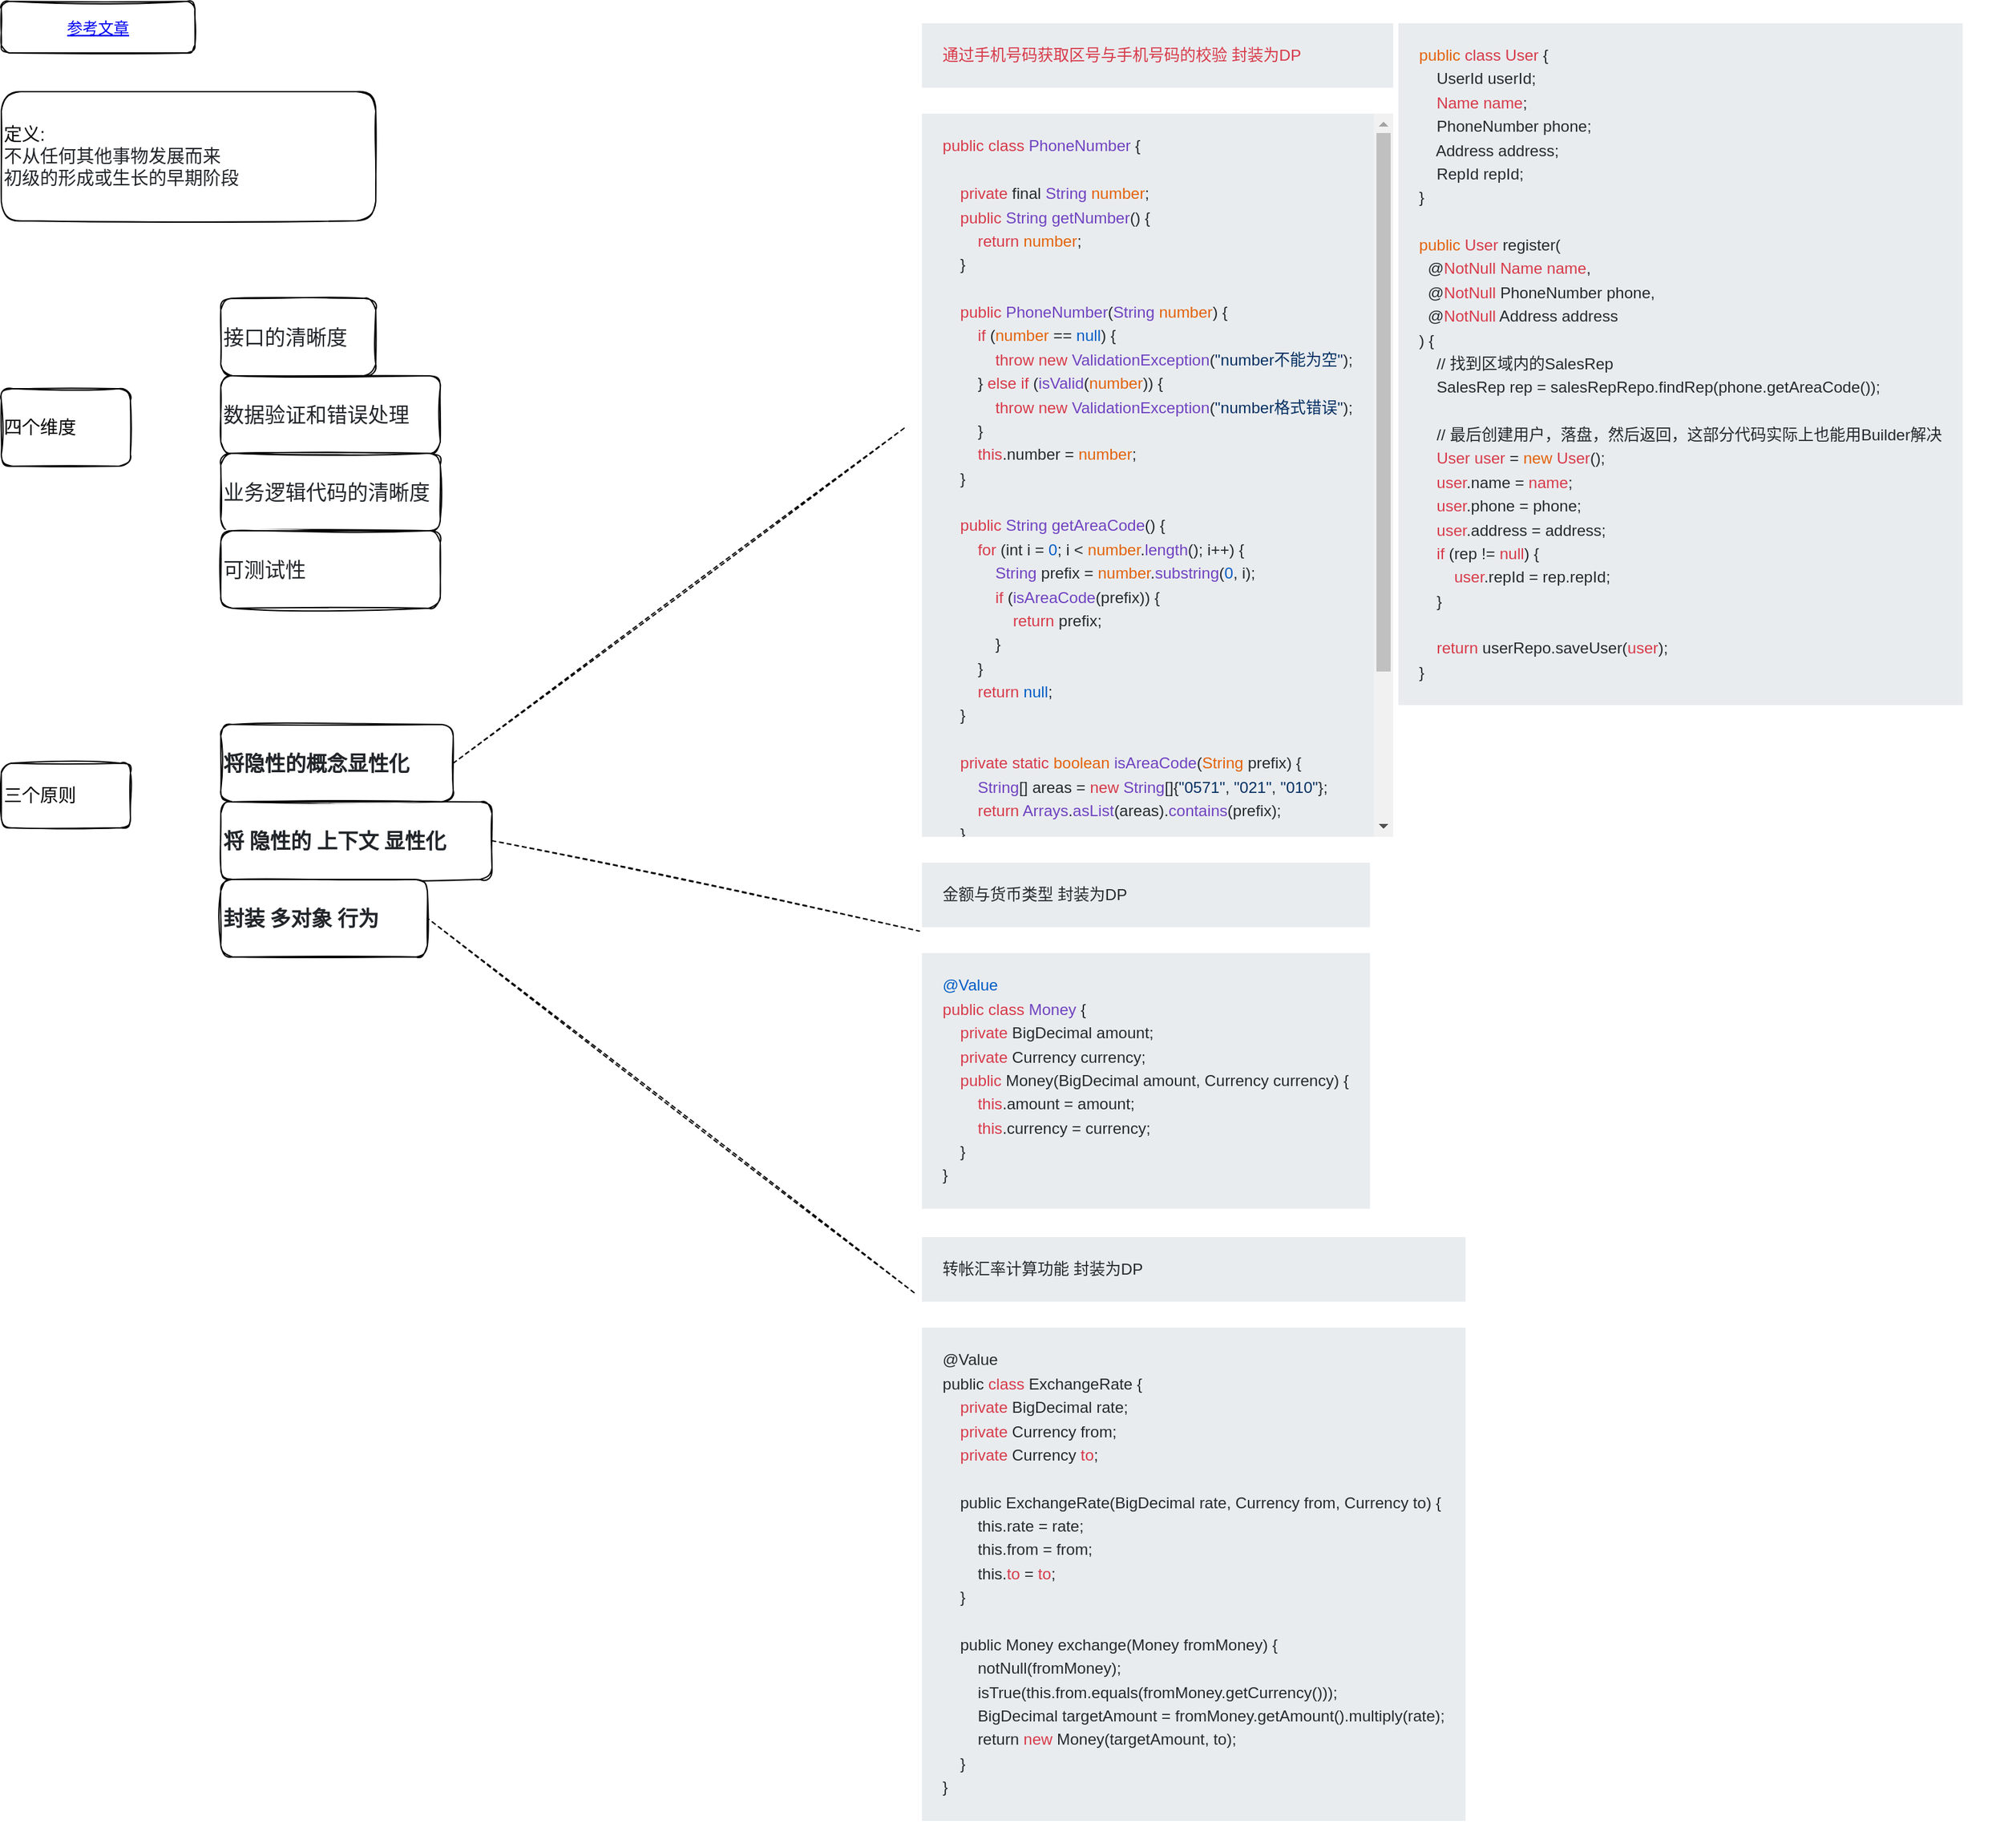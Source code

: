 <mxfile version="20.0.4" type="github">
  <diagram id="o0IBLR_WmbubAZ78KdnO" name="Domain Primitive">
    <mxGraphModel dx="946" dy="614" grid="1" gridSize="10" guides="1" tooltips="1" connect="1" arrows="1" fold="1" page="1" pageScale="1" pageWidth="827" pageHeight="1169" math="0" shadow="0">
      <root>
        <mxCell id="0" />
        <mxCell id="1" parent="0" />
        <UserObject label="参考文章" link="https://segmentfault.com/a/1190000020270851" id="xhAw2geh87z7_WKdA8rC-1">
          <mxCell style="fontColor=#0000EE;fontStyle=4;rounded=1;overflow=hidden;spacing=10;sketch=1;" vertex="1" parent="1">
            <mxGeometry x="130" y="90" width="150" height="40" as="geometry" />
          </mxCell>
        </UserObject>
        <mxCell id="xhAw2geh87z7_WKdA8rC-2" value="定义:&lt;br style=&quot;font-size: 14px;&quot;&gt;&lt;span style=&quot;color: rgb(33, 37, 41); font-size: 14px; background-color: rgb(255, 255, 255);&quot;&gt;不从任何其他事物发展而来&amp;nbsp;&lt;/span&gt;&lt;br style=&quot;box-sizing: border-box; color: rgb(33, 37, 41); font-size: 14px; background-color: rgb(255, 255, 255);&quot;&gt;&lt;span style=&quot;color: rgb(33, 37, 41); font-size: 14px; background-color: rgb(255, 255, 255);&quot;&gt;初级的形成或生长的早期阶段&lt;/span&gt;" style="rounded=1;whiteSpace=wrap;html=1;sketch=1;fontFamily=Helvetica;fontSize=14;align=left;" vertex="1" parent="1">
          <mxGeometry x="130" y="160" width="290" height="100" as="geometry" />
        </mxCell>
        <mxCell id="xhAw2geh87z7_WKdA8rC-4" value="三个原则" style="rounded=1;whiteSpace=wrap;html=1;sketch=1;fontFamily=Helvetica;fontSize=14;align=left;" vertex="1" parent="1">
          <mxGeometry x="130" y="680" width="100" height="50" as="geometry" />
        </mxCell>
        <mxCell id="xhAw2geh87z7_WKdA8rC-6" value="四个维度" style="rounded=1;whiteSpace=wrap;html=1;sketch=1;fontFamily=Helvetica;fontSize=14;align=left;" vertex="1" parent="1">
          <mxGeometry x="130" y="390" width="100" height="60" as="geometry" />
        </mxCell>
        <mxCell id="xhAw2geh87z7_WKdA8rC-9" value="&lt;meta charset=&quot;utf-8&quot;&gt;&lt;span style=&quot;color: rgb(33, 37, 41); font-family: system-ui, -apple-system, &amp;quot;Segoe UI&amp;quot;, Roboto, &amp;quot;Helvetica Neue&amp;quot;, Arial, &amp;quot;Noto Sans&amp;quot;, &amp;quot;Liberation Sans&amp;quot;, sans-serif, &amp;quot;Apple Color Emoji&amp;quot;, &amp;quot;Segoe UI Emoji&amp;quot;, &amp;quot;Segoe UI Symbol&amp;quot;, &amp;quot;Noto Color Emoji&amp;quot;; font-size: 16px; font-style: normal; font-variant-ligatures: normal; font-variant-caps: normal; font-weight: 400; letter-spacing: normal; orphans: 2; text-align: start; text-indent: 0px; text-transform: none; widows: 2; word-spacing: 0px; -webkit-text-stroke-width: 0px; background-color: rgb(255, 255, 255); text-decoration-thickness: initial; text-decoration-style: initial; text-decoration-color: initial; float: none; display: inline !important;&quot;&gt;接口的清晰度&lt;/span&gt;" style="whiteSpace=wrap;html=1;fontSize=14;align=left;rounded=1;sketch=1;" vertex="1" parent="1">
          <mxGeometry x="300" y="320" width="120" height="60" as="geometry" />
        </mxCell>
        <mxCell id="xhAw2geh87z7_WKdA8rC-13" value="&lt;span style=&quot;color: rgb(33, 37, 41); font-family: system-ui, -apple-system, &amp;quot;Segoe UI&amp;quot;, Roboto, &amp;quot;Helvetica Neue&amp;quot;, Arial, &amp;quot;Noto Sans&amp;quot;, &amp;quot;Liberation Sans&amp;quot;, sans-serif, &amp;quot;Apple Color Emoji&amp;quot;, &amp;quot;Segoe UI Emoji&amp;quot;, &amp;quot;Segoe UI Symbol&amp;quot;, &amp;quot;Noto Color Emoji&amp;quot;; font-size: 16px; background-color: rgb(255, 255, 255);&quot;&gt;数据验证和错误处理&lt;/span&gt;" style="whiteSpace=wrap;html=1;fontSize=14;align=left;rounded=1;sketch=1;" vertex="1" parent="1">
          <mxGeometry x="300" y="380" width="170" height="60" as="geometry" />
        </mxCell>
        <mxCell id="xhAw2geh87z7_WKdA8rC-15" value="&lt;span style=&quot;color: rgb(33, 37, 41); font-family: system-ui, -apple-system, &amp;quot;Segoe UI&amp;quot;, Roboto, &amp;quot;Helvetica Neue&amp;quot;, Arial, &amp;quot;Noto Sans&amp;quot;, &amp;quot;Liberation Sans&amp;quot;, sans-serif, &amp;quot;Apple Color Emoji&amp;quot;, &amp;quot;Segoe UI Emoji&amp;quot;, &amp;quot;Segoe UI Symbol&amp;quot;, &amp;quot;Noto Color Emoji&amp;quot;; font-size: 16px; background-color: rgb(255, 255, 255);&quot;&gt;业务逻辑代码的清晰度&lt;/span&gt;" style="whiteSpace=wrap;html=1;fontSize=14;align=left;rounded=1;sketch=1;" vertex="1" parent="1">
          <mxGeometry x="300" y="440" width="170" height="60" as="geometry" />
        </mxCell>
        <mxCell id="xhAw2geh87z7_WKdA8rC-16" value="&lt;font face=&quot;system-ui, -apple-system, Segoe UI, Roboto, Helvetica Neue, Arial, Noto Sans, Liberation Sans, sans-serif, Apple Color Emoji, Segoe UI Emoji, Segoe UI Symbol, Noto Color Emoji&quot; color=&quot;#212529&quot;&gt;&lt;span style=&quot;font-size: 16px;&quot;&gt;可测试性&lt;/span&gt;&lt;/font&gt;" style="whiteSpace=wrap;html=1;fontSize=14;align=left;rounded=1;sketch=1;" vertex="1" parent="1">
          <mxGeometry x="300" y="500" width="170" height="60" as="geometry" />
        </mxCell>
        <mxCell id="xhAw2geh87z7_WKdA8rC-18" value="&lt;span style=&quot;box-sizing: border-box; font-weight: bolder; color: rgb(33, 37, 41); font-family: system-ui, -apple-system, &amp;quot;Segoe UI&amp;quot;, Roboto, &amp;quot;Helvetica Neue&amp;quot;, Arial, &amp;quot;Noto Sans&amp;quot;, &amp;quot;Liberation Sans&amp;quot;, sans-serif, &amp;quot;Apple Color Emoji&amp;quot;, &amp;quot;Segoe UI Emoji&amp;quot;, &amp;quot;Segoe UI Symbol&amp;quot;, &amp;quot;Noto Color Emoji&amp;quot;; font-size: 16px; background-color: rgb(255, 255, 255);&quot;&gt;将隐性的概念显性化&lt;/span&gt;" style="whiteSpace=wrap;html=1;fontSize=14;align=left;rounded=1;sketch=1;" vertex="1" parent="1">
          <mxGeometry x="300" y="650" width="180" height="60" as="geometry" />
        </mxCell>
        <mxCell id="xhAw2geh87z7_WKdA8rC-23" value="&lt;pre style=&quot;box-sizing: border-box; font-family: var(--bs-font-monospace); font-size: 0.875em; direction: ltr; unicode-bidi: bidi-override; display: block; margin-bottom: 1.25rem; overflow: auto; background: rgb(233, 236, 239); padding: 1rem; max-height: 35rem; line-height: 1.5; position: relative; font-style: normal; font-variant-ligatures: normal; font-variant-caps: normal; font-weight: 400; letter-spacing: normal; orphans: 2; text-align: start; text-indent: 0px; text-transform: none; widows: 2; word-spacing: 0px; -webkit-text-stroke-width: 0px; text-decoration-thickness: initial; text-decoration-style: initial; text-decoration-color: initial; margin-top: 0px !important;&quot; class=&quot;hljs language-typescript&quot;&gt;&lt;font color=&quot;#d73a49&quot;&gt;通过手机号码获取区号与手机号码的校验 封装为DP&lt;/font&gt;&lt;/pre&gt;&lt;pre style=&quot;box-sizing: border-box; font-family: var(--bs-font-monospace); font-size: 0.875em; direction: ltr; unicode-bidi: bidi-override; display: block; margin-top: 0px !important; margin-bottom: 1.25rem; overflow: auto; color: rgb(36, 41, 46); background: rgb(233, 236, 239); padding: 1rem; max-height: 35rem; line-height: 1.5; position: relative; font-style: normal; font-variant-ligatures: normal; font-variant-caps: normal; font-weight: 400; letter-spacing: normal; orphans: 2; text-align: start; text-indent: 0px; text-transform: none; widows: 2; word-spacing: 0px; -webkit-text-stroke-width: 0px; text-decoration-thickness: initial; text-decoration-style: initial; text-decoration-color: initial;&quot; class=&quot;hljs language-typescript&quot;&gt;&lt;span style=&quot;box-sizing: border-box; color: rgb(215, 58, 73);&quot; class=&quot;hljs-keyword&quot;&gt;public&lt;/span&gt; &lt;span style=&quot;box-sizing: border-box; color: rgb(215, 58, 73);&quot; class=&quot;hljs-keyword&quot;&gt;class&lt;/span&gt; &lt;span style=&quot;box-sizing: border-box; color: rgb(111, 66, 193);&quot; class=&quot;hljs-title class_&quot;&gt;PhoneNumber&lt;/span&gt; {&lt;br&gt;&lt;br&gt;    &lt;span style=&quot;box-sizing: border-box; color: rgb(215, 58, 73);&quot; class=&quot;hljs-keyword&quot;&gt;private&lt;/span&gt; final &lt;span style=&quot;box-sizing: border-box; color: rgb(111, 66, 193);&quot; class=&quot;hljs-title class_&quot;&gt;String&lt;/span&gt; &lt;span style=&quot;box-sizing: border-box; color: rgb(227, 98, 9);&quot; class=&quot;hljs-built_in&quot;&gt;number&lt;/span&gt;;&lt;br&gt;    &lt;span style=&quot;box-sizing: border-box; color: rgb(215, 58, 73);&quot; class=&quot;hljs-keyword&quot;&gt;public&lt;/span&gt; &lt;span style=&quot;box-sizing: border-box; color: rgb(111, 66, 193);&quot; class=&quot;hljs-title class_&quot;&gt;String&lt;/span&gt; &lt;span style=&quot;box-sizing: border-box; color: rgb(111, 66, 193);&quot; class=&quot;hljs-title function_&quot;&gt;getNumber&lt;/span&gt;(&lt;span style=&quot;box-sizing: border-box;&quot; class=&quot;hljs-params&quot;&gt;&lt;/span&gt;) {&lt;br&gt;        &lt;span style=&quot;box-sizing: border-box; color: rgb(215, 58, 73);&quot; class=&quot;hljs-keyword&quot;&gt;return&lt;/span&gt; &lt;span style=&quot;box-sizing: border-box; color: rgb(227, 98, 9);&quot; class=&quot;hljs-built_in&quot;&gt;number&lt;/span&gt;;&lt;br&gt;    }&lt;br&gt;&lt;br&gt;    &lt;span style=&quot;box-sizing: border-box; color: rgb(215, 58, 73);&quot; class=&quot;hljs-keyword&quot;&gt;public&lt;/span&gt; &lt;span style=&quot;box-sizing: border-box; color: rgb(111, 66, 193);&quot; class=&quot;hljs-title class_&quot;&gt;PhoneNumber&lt;/span&gt;(&lt;span style=&quot;box-sizing: border-box; color: rgb(111, 66, 193);&quot; class=&quot;hljs-title class_&quot;&gt;String&lt;/span&gt; &lt;span style=&quot;box-sizing: border-box; color: rgb(227, 98, 9);&quot; class=&quot;hljs-built_in&quot;&gt;number&lt;/span&gt;) {&lt;br&gt;        &lt;span style=&quot;box-sizing: border-box; color: rgb(215, 58, 73);&quot; class=&quot;hljs-keyword&quot;&gt;if&lt;/span&gt; (&lt;span style=&quot;box-sizing: border-box; color: rgb(227, 98, 9);&quot; class=&quot;hljs-built_in&quot;&gt;number&lt;/span&gt; == &lt;span style=&quot;box-sizing: border-box; color: rgb(0, 92, 197);&quot; class=&quot;hljs-literal&quot;&gt;null&lt;/span&gt;) {&lt;br&gt;            &lt;span style=&quot;box-sizing: border-box; color: rgb(215, 58, 73);&quot; class=&quot;hljs-keyword&quot;&gt;throw&lt;/span&gt; &lt;span style=&quot;box-sizing: border-box; color: rgb(215, 58, 73);&quot; class=&quot;hljs-keyword&quot;&gt;new&lt;/span&gt; &lt;span style=&quot;box-sizing: border-box; color: rgb(111, 66, 193);&quot; class=&quot;hljs-title class_&quot;&gt;ValidationException&lt;/span&gt;(&lt;span style=&quot;box-sizing: border-box; color: rgb(3, 47, 98);&quot; class=&quot;hljs-string&quot;&gt;&quot;number不能为空&quot;&lt;/span&gt;);&lt;br&gt;        } &lt;span style=&quot;box-sizing: border-box; color: rgb(215, 58, 73);&quot; class=&quot;hljs-keyword&quot;&gt;else&lt;/span&gt; &lt;span style=&quot;box-sizing: border-box; color: rgb(215, 58, 73);&quot; class=&quot;hljs-keyword&quot;&gt;if&lt;/span&gt; (&lt;span style=&quot;box-sizing: border-box; color: rgb(111, 66, 193);&quot; class=&quot;hljs-title function_&quot;&gt;isValid&lt;/span&gt;(&lt;span style=&quot;box-sizing: border-box; color: rgb(227, 98, 9);&quot; class=&quot;hljs-built_in&quot;&gt;number&lt;/span&gt;)) {&lt;br&gt;            &lt;span style=&quot;box-sizing: border-box; color: rgb(215, 58, 73);&quot; class=&quot;hljs-keyword&quot;&gt;throw&lt;/span&gt; &lt;span style=&quot;box-sizing: border-box; color: rgb(215, 58, 73);&quot; class=&quot;hljs-keyword&quot;&gt;new&lt;/span&gt; &lt;span style=&quot;box-sizing: border-box; color: rgb(111, 66, 193);&quot; class=&quot;hljs-title class_&quot;&gt;ValidationException&lt;/span&gt;(&lt;span style=&quot;box-sizing: border-box; color: rgb(3, 47, 98);&quot; class=&quot;hljs-string&quot;&gt;&quot;number格式错误&quot;&lt;/span&gt;);&lt;br&gt;        }&lt;br&gt;        &lt;span style=&quot;box-sizing: border-box; color: rgb(215, 58, 73);&quot; class=&quot;hljs-variable language_&quot;&gt;this&lt;/span&gt;.&lt;span style=&quot;box-sizing: border-box;&quot; class=&quot;hljs-property&quot;&gt;number&lt;/span&gt; = &lt;span style=&quot;box-sizing: border-box; color: rgb(227, 98, 9);&quot; class=&quot;hljs-built_in&quot;&gt;number&lt;/span&gt;;&lt;br&gt;    }&lt;br&gt;&lt;br&gt;    &lt;span style=&quot;box-sizing: border-box; color: rgb(215, 58, 73);&quot; class=&quot;hljs-keyword&quot;&gt;public&lt;/span&gt; &lt;span style=&quot;box-sizing: border-box; color: rgb(111, 66, 193);&quot; class=&quot;hljs-title class_&quot;&gt;String&lt;/span&gt; &lt;span style=&quot;box-sizing: border-box; color: rgb(111, 66, 193);&quot; class=&quot;hljs-title function_&quot;&gt;getAreaCode&lt;/span&gt;(&lt;span style=&quot;box-sizing: border-box;&quot; class=&quot;hljs-params&quot;&gt;&lt;/span&gt;) {&lt;br&gt;        &lt;span style=&quot;box-sizing: border-box; color: rgb(215, 58, 73);&quot; class=&quot;hljs-keyword&quot;&gt;for&lt;/span&gt; (int i = &lt;span style=&quot;box-sizing: border-box; color: rgb(0, 92, 197);&quot; class=&quot;hljs-number&quot;&gt;0&lt;/span&gt;; i &amp;lt; &lt;span style=&quot;box-sizing: border-box; color: rgb(227, 98, 9);&quot; class=&quot;hljs-built_in&quot;&gt;number&lt;/span&gt;.&lt;span style=&quot;box-sizing: border-box; color: rgb(111, 66, 193);&quot; class=&quot;hljs-title function_&quot;&gt;length&lt;/span&gt;(); i++) {&lt;br&gt;            &lt;span style=&quot;box-sizing: border-box; color: rgb(111, 66, 193);&quot; class=&quot;hljs-title class_&quot;&gt;String&lt;/span&gt; prefix = &lt;span style=&quot;box-sizing: border-box; color: rgb(227, 98, 9);&quot; class=&quot;hljs-built_in&quot;&gt;number&lt;/span&gt;.&lt;span style=&quot;box-sizing: border-box; color: rgb(111, 66, 193);&quot; class=&quot;hljs-title function_&quot;&gt;substring&lt;/span&gt;(&lt;span style=&quot;box-sizing: border-box; color: rgb(0, 92, 197);&quot; class=&quot;hljs-number&quot;&gt;0&lt;/span&gt;, i);&lt;br&gt;            &lt;span style=&quot;box-sizing: border-box; color: rgb(215, 58, 73);&quot; class=&quot;hljs-keyword&quot;&gt;if&lt;/span&gt; (&lt;span style=&quot;box-sizing: border-box; color: rgb(111, 66, 193);&quot; class=&quot;hljs-title function_&quot;&gt;isAreaCode&lt;/span&gt;(prefix)) {&lt;br&gt;                &lt;span style=&quot;box-sizing: border-box; color: rgb(215, 58, 73);&quot; class=&quot;hljs-keyword&quot;&gt;return&lt;/span&gt; prefix;&lt;br&gt;            }&lt;br&gt;        }&lt;br&gt;        &lt;span style=&quot;box-sizing: border-box; color: rgb(215, 58, 73);&quot; class=&quot;hljs-keyword&quot;&gt;return&lt;/span&gt; &lt;span style=&quot;box-sizing: border-box; color: rgb(0, 92, 197);&quot; class=&quot;hljs-literal&quot;&gt;null&lt;/span&gt;;&lt;br&gt;    }&lt;br&gt;&lt;br&gt;    &lt;span style=&quot;box-sizing: border-box; color: rgb(215, 58, 73);&quot; class=&quot;hljs-keyword&quot;&gt;private&lt;/span&gt; &lt;span style=&quot;box-sizing: border-box; color: rgb(215, 58, 73);&quot; class=&quot;hljs-keyword&quot;&gt;static&lt;/span&gt; &lt;span style=&quot;box-sizing: border-box; color: rgb(227, 98, 9);&quot; class=&quot;hljs-built_in&quot;&gt;boolean&lt;/span&gt; &lt;span style=&quot;box-sizing: border-box; color: rgb(111, 66, 193);&quot; class=&quot;hljs-title function_&quot;&gt;isAreaCode&lt;/span&gt;(&lt;span style=&quot;box-sizing: border-box;&quot; class=&quot;hljs-params&quot;&gt;&lt;span style=&quot;box-sizing: border-box; color: rgb(227, 98, 9);&quot; class=&quot;hljs-built_in&quot;&gt;String&lt;/span&gt; prefix&lt;/span&gt;) {&lt;br&gt;        &lt;span style=&quot;box-sizing: border-box; color: rgb(111, 66, 193);&quot; class=&quot;hljs-title class_&quot;&gt;String&lt;/span&gt;[] areas = &lt;span style=&quot;box-sizing: border-box; color: rgb(215, 58, 73);&quot; class=&quot;hljs-keyword&quot;&gt;new&lt;/span&gt; &lt;span style=&quot;box-sizing: border-box; color: rgb(111, 66, 193);&quot; class=&quot;hljs-title class_&quot;&gt;String&lt;/span&gt;[]{&lt;span style=&quot;box-sizing: border-box; color: rgb(3, 47, 98);&quot; class=&quot;hljs-string&quot;&gt;&quot;0571&quot;&lt;/span&gt;, &lt;span style=&quot;box-sizing: border-box; color: rgb(3, 47, 98);&quot; class=&quot;hljs-string&quot;&gt;&quot;021&quot;&lt;/span&gt;, &lt;span style=&quot;box-sizing: border-box; color: rgb(3, 47, 98);&quot; class=&quot;hljs-string&quot;&gt;&quot;010&quot;&lt;/span&gt;};&lt;br&gt;        &lt;span style=&quot;box-sizing: border-box; color: rgb(215, 58, 73);&quot; class=&quot;hljs-keyword&quot;&gt;return&lt;/span&gt; &lt;span style=&quot;box-sizing: border-box; color: rgb(111, 66, 193);&quot; class=&quot;hljs-title class_&quot;&gt;Arrays&lt;/span&gt;.&lt;span style=&quot;box-sizing: border-box; color: rgb(111, 66, 193);&quot; class=&quot;hljs-title function_&quot;&gt;asList&lt;/span&gt;(areas).&lt;span style=&quot;box-sizing: border-box; color: rgb(111, 66, 193);&quot; class=&quot;hljs-title function_&quot;&gt;contains&lt;/span&gt;(prefix);&lt;br&gt;    }&lt;br&gt;&lt;br&gt;    &lt;span style=&quot;box-sizing: border-box; color: rgb(215, 58, 73);&quot; class=&quot;hljs-keyword&quot;&gt;public&lt;/span&gt; &lt;span style=&quot;box-sizing: border-box; color: rgb(215, 58, 73);&quot; class=&quot;hljs-keyword&quot;&gt;static&lt;/span&gt; &lt;span style=&quot;box-sizing: border-box; color: rgb(227, 98, 9);&quot; class=&quot;hljs-built_in&quot;&gt;boolean&lt;/span&gt; &lt;span style=&quot;box-sizing: border-box; color: rgb(111, 66, 193);&quot; class=&quot;hljs-title function_&quot;&gt;isValid&lt;/span&gt;(&lt;span style=&quot;box-sizing: border-box;&quot; class=&quot;hljs-params&quot;&gt;&lt;span style=&quot;box-sizing: border-box; color: rgb(227, 98, 9);&quot; class=&quot;hljs-built_in&quot;&gt;String&lt;/span&gt; &lt;span style=&quot;box-sizing: border-box; color: rgb(227, 98, 9);&quot; class=&quot;hljs-built_in&quot;&gt;number&lt;/span&gt;&lt;/span&gt;) {&lt;br&gt;        &lt;span style=&quot;box-sizing: border-box; color: rgb(111, 66, 193);&quot; class=&quot;hljs-title class_&quot;&gt;String&lt;/span&gt; pattern = &lt;span style=&quot;box-sizing: border-box; color: rgb(3, 47, 98);&quot; class=&quot;hljs-string&quot;&gt;&quot;^0?[1-9]{2,3}-?\\d{8}$&quot;&lt;/span&gt;;&lt;br&gt;        &lt;span style=&quot;box-sizing: border-box; color: rgb(215, 58, 73);&quot; class=&quot;hljs-keyword&quot;&gt;return&lt;/span&gt; &lt;span style=&quot;box-sizing: border-box; color: rgb(227, 98, 9);&quot; class=&quot;hljs-built_in&quot;&gt;number&lt;/span&gt;.&lt;span style=&quot;box-sizing: border-box; color: rgb(111, 66, 193);&quot; class=&quot;hljs-title function_&quot;&gt;matches&lt;/span&gt;(pattern);&lt;br&gt;    }&lt;br&gt;&lt;br&gt;}&lt;/pre&gt;" style="text;whiteSpace=wrap;html=1;fontSize=14;fontFamily=Helvetica;" vertex="1" parent="1">
          <mxGeometry x="841" y="100" width="400" height="600" as="geometry" />
        </mxCell>
        <mxCell id="xhAw2geh87z7_WKdA8rC-24" value="&lt;meta charset=&quot;utf-8&quot;&gt;&lt;pre style=&quot;box-sizing: border-box; font-family: var(--bs-font-monospace); font-size: 0.875em; direction: ltr; unicode-bidi: bidi-override; display: block; margin-top: 0px !important; margin-bottom: 1.25rem; overflow: auto; color: rgb(36, 41, 46); background: rgb(233, 236, 239); padding: 1rem; max-height: 35rem; line-height: 1.5; position: relative; font-style: normal; font-variant-ligatures: normal; font-variant-caps: normal; font-weight: 400; letter-spacing: normal; orphans: 2; text-align: start; text-indent: 0px; text-transform: none; widows: 2; word-spacing: 0px; -webkit-text-stroke-width: 0px; text-decoration-thickness: initial; text-decoration-style: initial; text-decoration-color: initial;&quot; class=&quot;hljs language-pgsql&quot;&gt;&lt;span style=&quot;box-sizing: border-box; color: rgb(227, 98, 9);&quot; class=&quot;hljs-built_in&quot;&gt;public&lt;/span&gt; &lt;span style=&quot;box-sizing: border-box; color: rgb(215, 58, 73);&quot; class=&quot;hljs-keyword&quot;&gt;class&lt;/span&gt; &lt;span style=&quot;box-sizing: border-box; color: rgb(215, 58, 73);&quot; class=&quot;hljs-keyword&quot;&gt;User&lt;/span&gt; {&#xa;    UserId userId;&#xa;    &lt;span style=&quot;box-sizing: border-box; color: rgb(215, 58, 73);&quot; class=&quot;hljs-type&quot;&gt;Name&lt;/span&gt; &lt;span style=&quot;box-sizing: border-box; color: rgb(215, 58, 73);&quot; class=&quot;hljs-type&quot;&gt;name&lt;/span&gt;;&#xa;    PhoneNumber phone;&#xa;    Address address;&#xa;    RepId repId;&#xa;}&#xa;&#xa;&lt;span style=&quot;box-sizing: border-box; color: rgb(227, 98, 9);&quot; class=&quot;hljs-built_in&quot;&gt;public&lt;/span&gt; &lt;span style=&quot;box-sizing: border-box; color: rgb(215, 58, 73);&quot; class=&quot;hljs-keyword&quot;&gt;User&lt;/span&gt; register(&#xa;  @&lt;span style=&quot;box-sizing: border-box; color: rgb(215, 58, 73);&quot; class=&quot;hljs-keyword&quot;&gt;NotNull&lt;/span&gt; &lt;span style=&quot;box-sizing: border-box; color: rgb(215, 58, 73);&quot; class=&quot;hljs-type&quot;&gt;Name&lt;/span&gt; &lt;span style=&quot;box-sizing: border-box; color: rgb(215, 58, 73);&quot; class=&quot;hljs-type&quot;&gt;name&lt;/span&gt;,&#xa;  @&lt;span style=&quot;box-sizing: border-box; color: rgb(215, 58, 73);&quot; class=&quot;hljs-keyword&quot;&gt;NotNull&lt;/span&gt; PhoneNumber phone,&#xa;  @&lt;span style=&quot;box-sizing: border-box; color: rgb(215, 58, 73);&quot; class=&quot;hljs-keyword&quot;&gt;NotNull&lt;/span&gt; Address address&#xa;) {&#xa;    // 找到区域内的SalesRep&#xa;    SalesRep rep = salesRepRepo.findRep(phone.getAreaCode());&#xa;&#xa;    // 最后创建用户，落盘，然后返回，这部分代码实际上也能用Builder解决&#xa;    &lt;span style=&quot;box-sizing: border-box; color: rgb(215, 58, 73);&quot; class=&quot;hljs-keyword&quot;&gt;User&lt;/span&gt; &lt;span style=&quot;box-sizing: border-box; color: rgb(215, 58, 73);&quot; class=&quot;hljs-keyword&quot;&gt;user&lt;/span&gt; = &lt;span style=&quot;box-sizing: border-box; color: rgb(227, 98, 9);&quot; class=&quot;hljs-built_in&quot;&gt;new&lt;/span&gt; &lt;span style=&quot;box-sizing: border-box; color: rgb(215, 58, 73);&quot; class=&quot;hljs-keyword&quot;&gt;User&lt;/span&gt;();&#xa;    &lt;span style=&quot;box-sizing: border-box; color: rgb(215, 58, 73);&quot; class=&quot;hljs-keyword&quot;&gt;user&lt;/span&gt;.name = &lt;span style=&quot;box-sizing: border-box; color: rgb(215, 58, 73);&quot; class=&quot;hljs-type&quot;&gt;name&lt;/span&gt;;&#xa;    &lt;span style=&quot;box-sizing: border-box; color: rgb(215, 58, 73);&quot; class=&quot;hljs-keyword&quot;&gt;user&lt;/span&gt;.phone = phone;&#xa;    &lt;span style=&quot;box-sizing: border-box; color: rgb(215, 58, 73);&quot; class=&quot;hljs-keyword&quot;&gt;user&lt;/span&gt;.address = address;&#xa;    &lt;span style=&quot;box-sizing: border-box; color: rgb(215, 58, 73);&quot; class=&quot;hljs-keyword&quot;&gt;if&lt;/span&gt; (rep != &lt;span style=&quot;box-sizing: border-box; color: rgb(215, 58, 73);&quot; class=&quot;hljs-keyword&quot;&gt;null&lt;/span&gt;) {&#xa;        &lt;span style=&quot;box-sizing: border-box; color: rgb(215, 58, 73);&quot; class=&quot;hljs-keyword&quot;&gt;user&lt;/span&gt;.repId = rep.repId;&#xa;    }&#xa;&#xa;    &lt;span style=&quot;box-sizing: border-box; color: rgb(215, 58, 73);&quot; class=&quot;hljs-keyword&quot;&gt;return&lt;/span&gt; userRepo.saveUser(&lt;span style=&quot;box-sizing: border-box; color: rgb(215, 58, 73);&quot; class=&quot;hljs-keyword&quot;&gt;user&lt;/span&gt;);&#xa;}&lt;/pre&gt;" style="text;whiteSpace=wrap;html=1;fontSize=14;fontFamily=Helvetica;" vertex="1" parent="1">
          <mxGeometry x="1210" y="100" width="470" height="570" as="geometry" />
        </mxCell>
        <mxCell id="xhAw2geh87z7_WKdA8rC-26" value="&lt;span style=&quot;box-sizing: border-box; font-weight: bolder; color: rgb(33, 37, 41); font-family: system-ui, -apple-system, &amp;quot;Segoe UI&amp;quot;, Roboto, &amp;quot;Helvetica Neue&amp;quot;, Arial, &amp;quot;Noto Sans&amp;quot;, &amp;quot;Liberation Sans&amp;quot;, sans-serif, &amp;quot;Apple Color Emoji&amp;quot;, &amp;quot;Segoe UI Emoji&amp;quot;, &amp;quot;Segoe UI Symbol&amp;quot;, &amp;quot;Noto Color Emoji&amp;quot;; font-size: 16px; background-color: rgb(255, 255, 255);&quot;&gt;将 隐性的 上下文 显性化&lt;/span&gt;" style="rounded=1;whiteSpace=wrap;html=1;sketch=1;fontFamily=Helvetica;fontSize=14;align=left;" vertex="1" parent="1">
          <mxGeometry x="300" y="710" width="210" height="60" as="geometry" />
        </mxCell>
        <mxCell id="xhAw2geh87z7_WKdA8rC-28" value="&lt;pre style=&quot;box-sizing: border-box; font-family: var(--bs-font-monospace); font-size: 0.875em; direction: ltr; unicode-bidi: bidi-override; display: block; margin-bottom: 1.25rem; overflow: auto; background: rgb(233, 236, 239); padding: 1rem; max-height: 35rem; line-height: 1.5; position: relative; font-style: normal; font-variant-ligatures: normal; font-variant-caps: normal; font-weight: 400; letter-spacing: normal; orphans: 2; text-align: start; text-indent: 0px; text-transform: none; widows: 2; word-spacing: 0px; -webkit-text-stroke-width: 0px; text-decoration-thickness: initial; text-decoration-style: initial; text-decoration-color: initial; margin-top: 0px !important; color: rgb(36, 41, 46);&quot; class=&quot;hljs language-kotlin&quot;&gt;金额与货币类型 封装为DP&lt;/pre&gt;&lt;pre style=&quot;box-sizing: border-box; font-family: var(--bs-font-monospace); font-size: 0.875em; direction: ltr; unicode-bidi: bidi-override; display: block; margin-top: 0px !important; margin-bottom: 1.25rem; overflow: auto; color: rgb(36, 41, 46); background: rgb(233, 236, 239); padding: 1rem; max-height: 35rem; line-height: 1.5; position: relative; font-style: normal; font-variant-ligatures: normal; font-variant-caps: normal; font-weight: 400; letter-spacing: normal; orphans: 2; text-align: start; text-indent: 0px; text-transform: none; widows: 2; word-spacing: 0px; -webkit-text-stroke-width: 0px; text-decoration-thickness: initial; text-decoration-style: initial; text-decoration-color: initial;&quot; class=&quot;hljs language-kotlin&quot;&gt;&lt;span style=&quot;box-sizing: border-box; color: rgb(0, 92, 197);&quot; class=&quot;hljs-meta&quot;&gt;@Value&lt;/span&gt;&lt;br&gt;&lt;span style=&quot;box-sizing: border-box; color: rgb(215, 58, 73);&quot; class=&quot;hljs-keyword&quot;&gt;public&lt;/span&gt; &lt;span style=&quot;box-sizing: border-box;&quot; class=&quot;hljs-class&quot;&gt;&lt;span style=&quot;box-sizing: border-box; color: rgb(215, 58, 73);&quot; class=&quot;hljs-keyword&quot;&gt;class&lt;/span&gt; &lt;span style=&quot;box-sizing: border-box; color: rgb(111, 66, 193);&quot; class=&quot;hljs-title&quot;&gt;Money&lt;/span&gt; &lt;/span&gt;{&lt;br&gt;    &lt;span style=&quot;box-sizing: border-box; color: rgb(215, 58, 73);&quot; class=&quot;hljs-keyword&quot;&gt;private&lt;/span&gt; BigDecimal amount;&lt;br&gt;    &lt;span style=&quot;box-sizing: border-box; color: rgb(215, 58, 73);&quot; class=&quot;hljs-keyword&quot;&gt;private&lt;/span&gt; Currency currency;&lt;br&gt;    &lt;span style=&quot;box-sizing: border-box; color: rgb(215, 58, 73);&quot; class=&quot;hljs-keyword&quot;&gt;public&lt;/span&gt; Money(BigDecimal amount, Currency currency) {&lt;br&gt;        &lt;span style=&quot;box-sizing: border-box; color: rgb(215, 58, 73);&quot; class=&quot;hljs-keyword&quot;&gt;this&lt;/span&gt;.amount = amount;&lt;br&gt;        &lt;span style=&quot;box-sizing: border-box; color: rgb(215, 58, 73);&quot; class=&quot;hljs-keyword&quot;&gt;this&lt;/span&gt;.currency = currency;&lt;br&gt;    }&lt;br&gt;}&lt;/pre&gt;" style="text;whiteSpace=wrap;html=1;fontSize=14;fontFamily=Helvetica;" vertex="1" parent="1">
          <mxGeometry x="841" y="750" width="380" height="240" as="geometry" />
        </mxCell>
        <mxCell id="xhAw2geh87z7_WKdA8rC-29" value="&lt;span style=&quot;box-sizing: border-box; font-weight: bolder; color: rgb(33, 37, 41); font-family: system-ui, -apple-system, &amp;quot;Segoe UI&amp;quot;, Roboto, &amp;quot;Helvetica Neue&amp;quot;, Arial, &amp;quot;Noto Sans&amp;quot;, &amp;quot;Liberation Sans&amp;quot;, sans-serif, &amp;quot;Apple Color Emoji&amp;quot;, &amp;quot;Segoe UI Emoji&amp;quot;, &amp;quot;Segoe UI Symbol&amp;quot;, &amp;quot;Noto Color Emoji&amp;quot;; font-size: 16px; background-color: rgb(255, 255, 255);&quot;&gt;封装 多对象 行为&lt;/span&gt;" style="rounded=1;whiteSpace=wrap;html=1;sketch=1;fontFamily=Helvetica;fontSize=14;align=left;" vertex="1" parent="1">
          <mxGeometry x="300" y="770" width="160" height="60" as="geometry" />
        </mxCell>
        <mxCell id="xhAw2geh87z7_WKdA8rC-30" value="&lt;pre style=&quot;box-sizing: border-box; font-family: var(--bs-font-monospace); font-size: 0.875em; direction: ltr; unicode-bidi: bidi-override; display: block; margin-top: 0px !important; margin-bottom: 1.25rem; overflow: auto; color: rgb(36, 41, 46); background: rgb(233, 236, 239); padding: 1rem; max-height: 35rem; line-height: 1.5; position: relative; font-style: normal; font-variant-ligatures: normal; font-variant-caps: normal; font-weight: 400; letter-spacing: normal; orphans: 2; text-align: start; text-indent: 0px; text-transform: none; widows: 2; word-spacing: 0px; -webkit-text-stroke-width: 0px; text-decoration-thickness: initial; text-decoration-style: initial; text-decoration-color: initial;&quot; class=&quot;hljs language-reasonml&quot;&gt;转帐汇率计算功能 封装为DP&lt;/pre&gt;&lt;pre style=&quot;box-sizing: border-box; font-family: var(--bs-font-monospace); font-size: 0.875em; direction: ltr; unicode-bidi: bidi-override; display: block; margin-top: 0px !important; margin-bottom: 1.25rem; overflow: auto; color: rgb(36, 41, 46); background: rgb(233, 236, 239); padding: 1rem; max-height: 35rem; line-height: 1.5; position: relative; font-style: normal; font-variant-ligatures: normal; font-variant-caps: normal; font-weight: 400; letter-spacing: normal; orphans: 2; text-align: start; text-indent: 0px; text-transform: none; widows: 2; word-spacing: 0px; -webkit-text-stroke-width: 0px; text-decoration-thickness: initial; text-decoration-style: initial; text-decoration-color: initial;&quot; class=&quot;hljs language-reasonml&quot;&gt;@Value&lt;br&gt;public &lt;span style=&quot;box-sizing: border-box; color: rgb(215, 58, 73);&quot; class=&quot;hljs-keyword&quot;&gt;class&lt;/span&gt; ExchangeRate {&lt;br&gt;    &lt;span style=&quot;box-sizing: border-box; color: rgb(215, 58, 73);&quot; class=&quot;hljs-keyword&quot;&gt;private&lt;/span&gt; BigDecimal rate;&lt;br&gt;    &lt;span style=&quot;box-sizing: border-box; color: rgb(215, 58, 73);&quot; class=&quot;hljs-keyword&quot;&gt;private&lt;/span&gt; Currency from;&lt;br&gt;    &lt;span style=&quot;box-sizing: border-box; color: rgb(215, 58, 73);&quot; class=&quot;hljs-keyword&quot;&gt;private&lt;/span&gt; Currency &lt;span style=&quot;box-sizing: border-box; color: rgb(215, 58, 73);&quot; class=&quot;hljs-keyword&quot;&gt;to&lt;/span&gt;;&lt;br&gt;&lt;br&gt;    public &lt;span style=&quot;box-sizing: border-box;&quot; class=&quot;hljs-constructor&quot;&gt;ExchangeRate(BigDecimal &lt;span style=&quot;box-sizing: border-box;&quot; class=&quot;hljs-params&quot;&gt;rate&lt;/span&gt;, Currency &lt;span style=&quot;box-sizing: border-box;&quot; class=&quot;hljs-params&quot;&gt;from&lt;/span&gt;, Currency &lt;span style=&quot;box-sizing: border-box;&quot; class=&quot;hljs-params&quot;&gt;to&lt;/span&gt;)&lt;/span&gt; {&lt;br&gt;        this.rate = rate;&lt;br&gt;        this.from = from;&lt;br&gt;        this.&lt;span style=&quot;box-sizing: border-box; color: rgb(215, 58, 73);&quot; class=&quot;hljs-keyword&quot;&gt;to&lt;/span&gt; = &lt;span style=&quot;box-sizing: border-box; color: rgb(215, 58, 73);&quot; class=&quot;hljs-keyword&quot;&gt;to&lt;/span&gt;;&lt;br&gt;    }&lt;br&gt;&lt;br&gt;    public Money exchange(Money fromMoney) {&lt;br&gt;        not&lt;span style=&quot;box-sizing: border-box;&quot; class=&quot;hljs-constructor&quot;&gt;Null(&lt;span style=&quot;box-sizing: border-box;&quot; class=&quot;hljs-params&quot;&gt;fromMoney&lt;/span&gt;)&lt;/span&gt;;&lt;br&gt;        is&lt;span style=&quot;box-sizing: border-box;&quot; class=&quot;hljs-constructor&quot;&gt;True(&lt;span style=&quot;box-sizing: border-box;&quot; class=&quot;hljs-params&quot;&gt;this&lt;/span&gt;.&lt;span style=&quot;box-sizing: border-box;&quot; class=&quot;hljs-params&quot;&gt;from&lt;/span&gt;.&lt;span style=&quot;box-sizing: border-box;&quot; class=&quot;hljs-params&quot;&gt;equals&lt;/span&gt;(&lt;span style=&quot;box-sizing: border-box;&quot; class=&quot;hljs-params&quot;&gt;fromMoney&lt;/span&gt;.&lt;span style=&quot;box-sizing: border-box;&quot; class=&quot;hljs-params&quot;&gt;getCurrency&lt;/span&gt;()&lt;/span&gt;));&lt;br&gt;        BigDecimal targetAmount = fromMoney.get&lt;span style=&quot;box-sizing: border-box;&quot; class=&quot;hljs-constructor&quot;&gt;Amount()&lt;/span&gt;.multiply(rate);&lt;br&gt;        return &lt;span style=&quot;box-sizing: border-box; color: rgb(215, 58, 73);&quot; class=&quot;hljs-keyword&quot;&gt;new&lt;/span&gt; &lt;span style=&quot;box-sizing: border-box;&quot; class=&quot;hljs-constructor&quot;&gt;Money(&lt;span style=&quot;box-sizing: border-box;&quot; class=&quot;hljs-params&quot;&gt;targetAmount&lt;/span&gt;, &lt;span style=&quot;box-sizing: border-box;&quot; class=&quot;hljs-params&quot;&gt;to&lt;/span&gt;)&lt;/span&gt;;&lt;br&gt;    }&lt;br&gt;}&lt;/pre&gt;" style="text;whiteSpace=wrap;html=1;fontSize=14;fontFamily=Helvetica;" vertex="1" parent="1">
          <mxGeometry x="841" y="1040" width="450" height="420" as="geometry" />
        </mxCell>
        <mxCell id="xhAw2geh87z7_WKdA8rC-35" value="" style="endArrow=none;dashed=1;html=1;rounded=0;sketch=1;fontFamily=Helvetica;fontSize=14;exitX=1;exitY=0.5;exitDx=0;exitDy=0;entryX=0;entryY=0.25;entryDx=0;entryDy=0;" edge="1" parent="1" source="xhAw2geh87z7_WKdA8rC-26" target="xhAw2geh87z7_WKdA8rC-28">
          <mxGeometry width="50" height="50" relative="1" as="geometry">
            <mxPoint x="630" y="950" as="sourcePoint" />
            <mxPoint x="830" y="740" as="targetPoint" />
          </mxGeometry>
        </mxCell>
        <mxCell id="xhAw2geh87z7_WKdA8rC-36" value="" style="endArrow=none;dashed=1;html=1;rounded=0;sketch=1;fontFamily=Helvetica;fontSize=14;entryX=1;entryY=0.5;entryDx=0;entryDy=0;exitX=-0.009;exitY=0.119;exitDx=0;exitDy=0;exitPerimeter=0;" edge="1" parent="1" source="xhAw2geh87z7_WKdA8rC-30" target="xhAw2geh87z7_WKdA8rC-29">
          <mxGeometry width="50" height="50" relative="1" as="geometry">
            <mxPoint x="510" y="970" as="sourcePoint" />
            <mxPoint x="560" y="920" as="targetPoint" />
          </mxGeometry>
        </mxCell>
        <mxCell id="xhAw2geh87z7_WKdA8rC-38" value="" style="endArrow=none;dashed=1;html=1;rounded=0;sketch=1;fontFamily=Helvetica;fontSize=14;exitX=1;exitY=0.5;exitDx=0;exitDy=0;" edge="1" parent="1" source="xhAw2geh87z7_WKdA8rC-18">
          <mxGeometry width="50" height="50" relative="1" as="geometry">
            <mxPoint x="640" y="630" as="sourcePoint" />
            <mxPoint x="830" y="420" as="targetPoint" />
          </mxGeometry>
        </mxCell>
      </root>
    </mxGraphModel>
  </diagram>
</mxfile>
